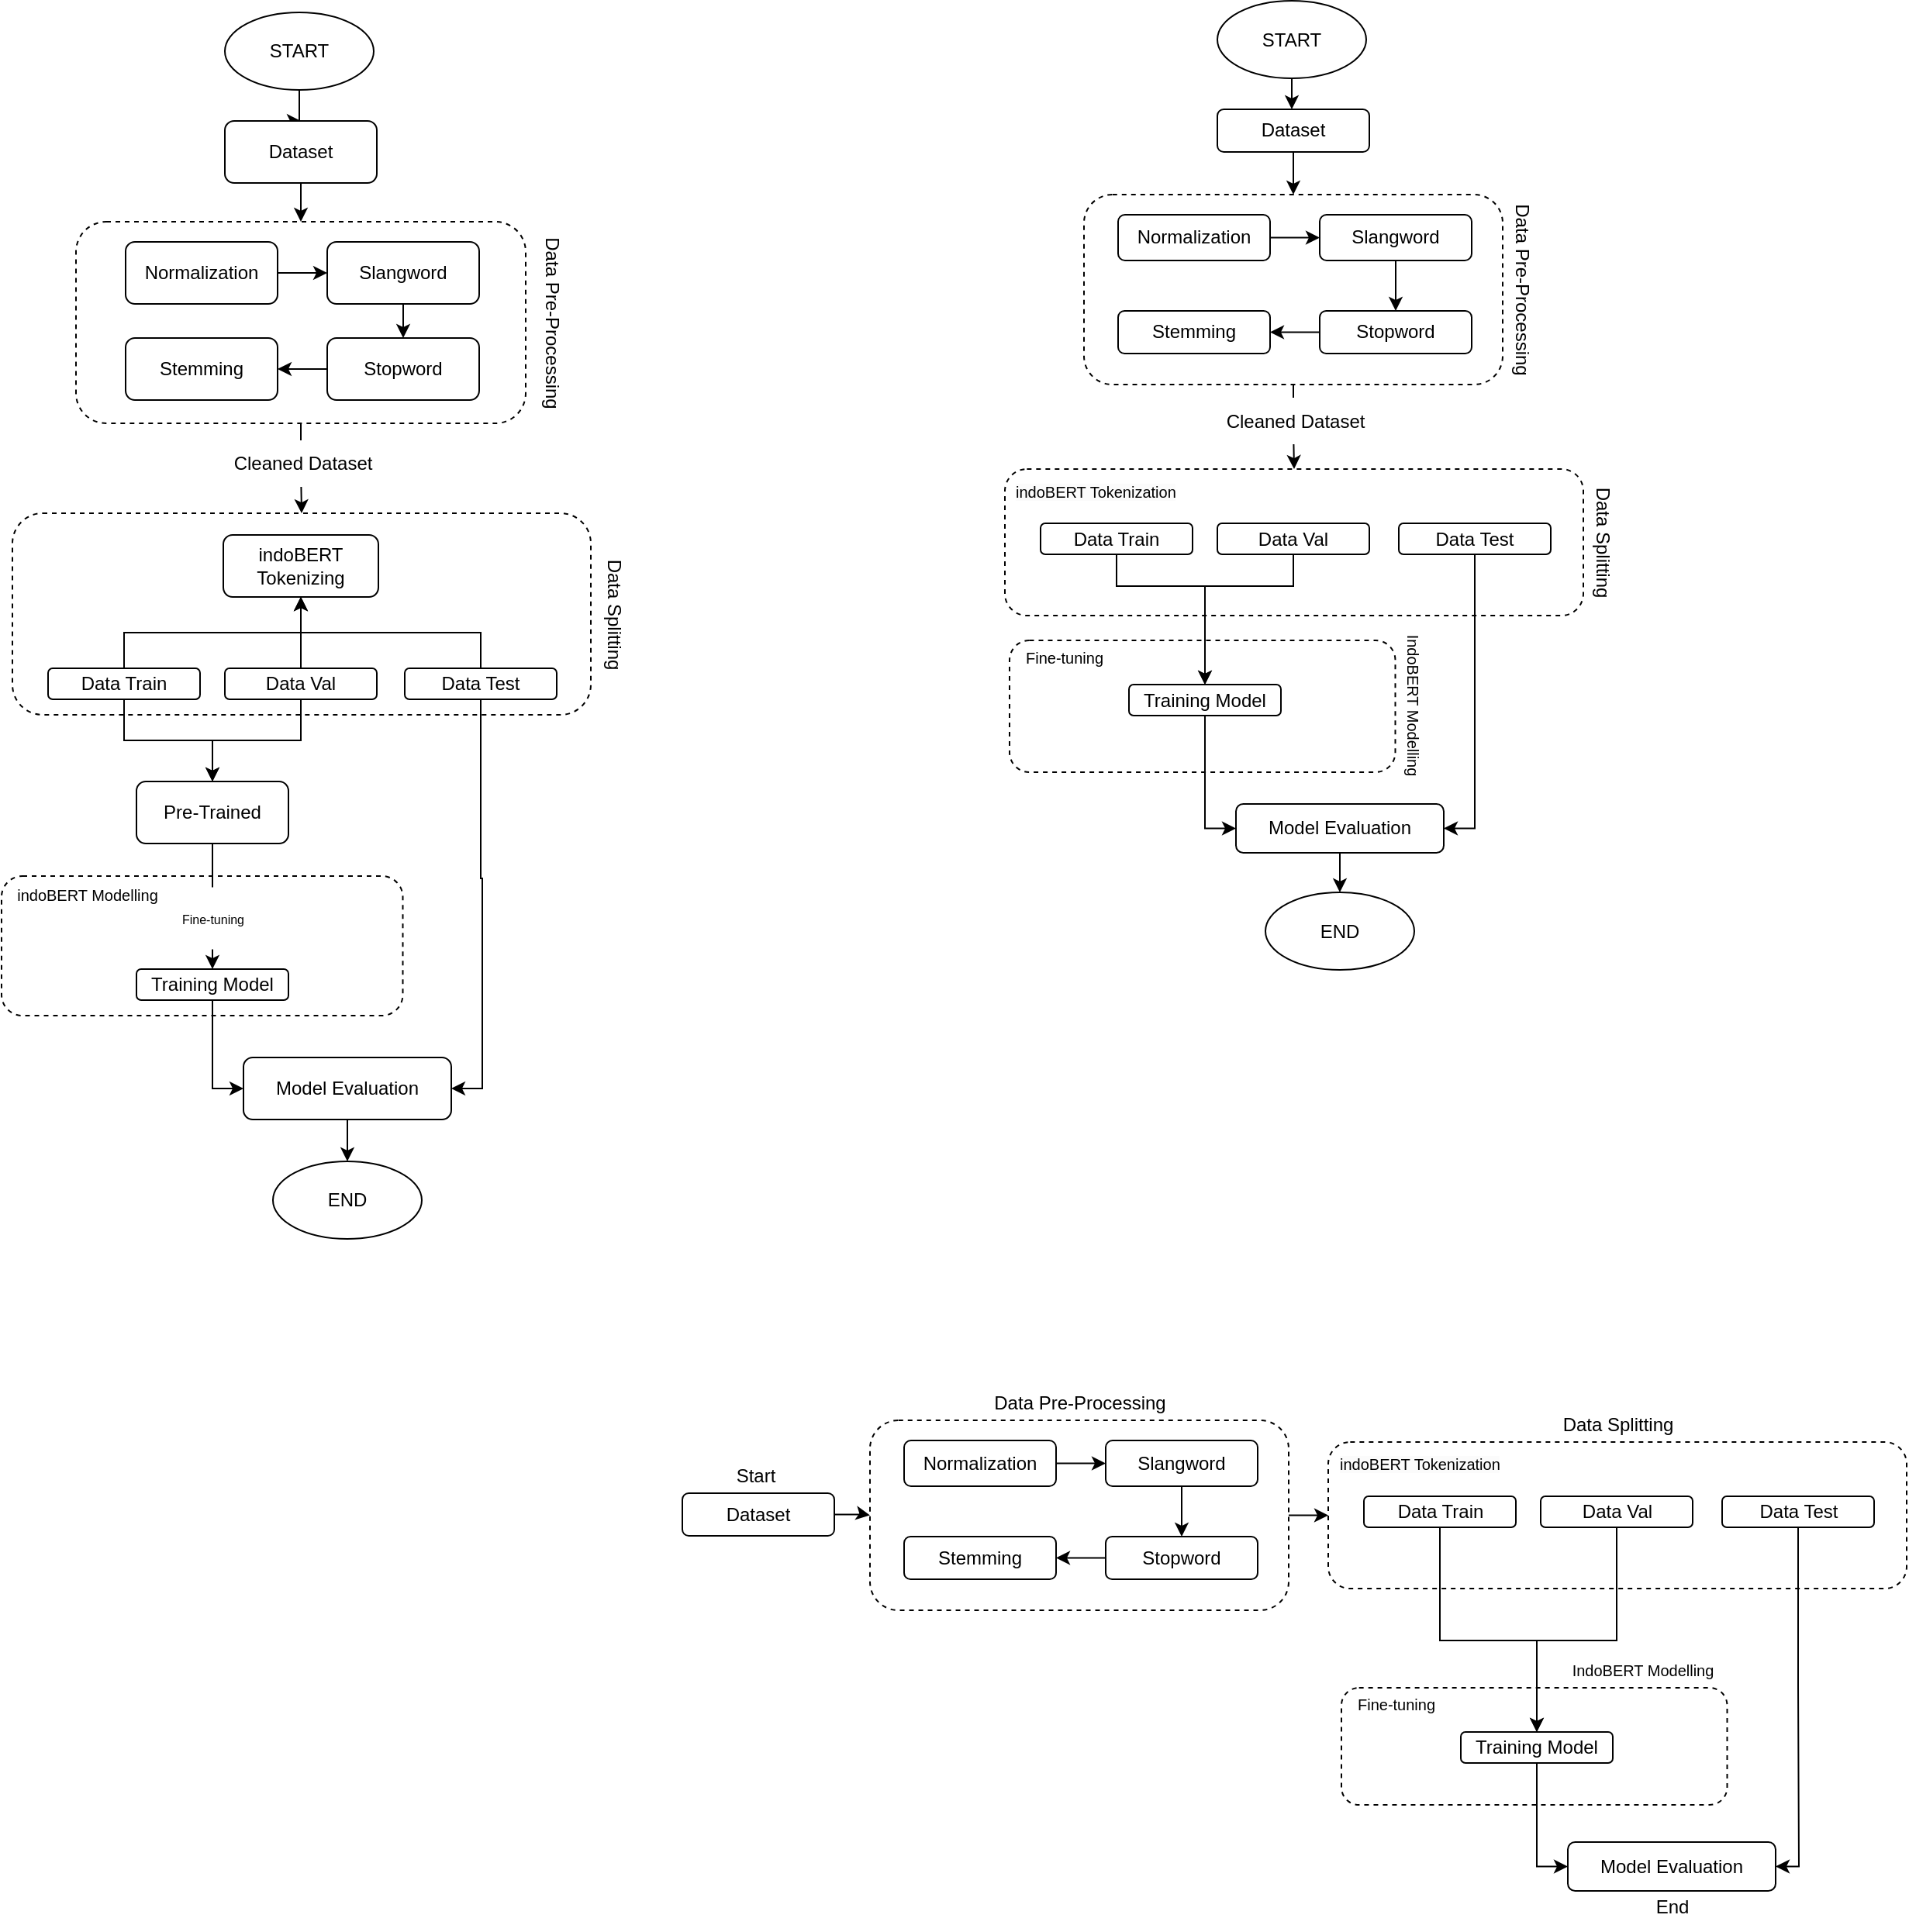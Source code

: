 <mxfile version="26.0.11">
  <diagram name="Halaman-1" id="Rh9S0X4lbpFFFX4t3hqS">
    <mxGraphModel dx="1526" dy="861" grid="1" gridSize="10" guides="1" tooltips="1" connect="1" arrows="1" fold="1" page="1" pageScale="1" pageWidth="827" pageHeight="1169" math="0" shadow="0">
      <root>
        <mxCell id="0" />
        <mxCell id="1" parent="0" />
        <mxCell id="FP82QV8_bXtGrvNH5roQ-3" style="edgeStyle=orthogonalEdgeStyle;rounded=0;orthogonalLoop=1;jettySize=auto;html=1;entryX=0.5;entryY=0;entryDx=0;entryDy=0;" parent="1" source="FP82QV8_bXtGrvNH5roQ-1" target="FP82QV8_bXtGrvNH5roQ-2" edge="1">
          <mxGeometry relative="1" as="geometry" />
        </mxCell>
        <mxCell id="FP82QV8_bXtGrvNH5roQ-1" value="START" style="ellipse;whiteSpace=wrap;html=1;" parent="1" vertex="1">
          <mxGeometry x="354" y="50" width="96" height="50" as="geometry" />
        </mxCell>
        <mxCell id="FP82QV8_bXtGrvNH5roQ-8" style="edgeStyle=orthogonalEdgeStyle;rounded=0;orthogonalLoop=1;jettySize=auto;html=1;entryX=0.5;entryY=0;entryDx=0;entryDy=0;" parent="1" source="FP82QV8_bXtGrvNH5roQ-2" target="FP82QV8_bXtGrvNH5roQ-6" edge="1">
          <mxGeometry relative="1" as="geometry" />
        </mxCell>
        <mxCell id="FP82QV8_bXtGrvNH5roQ-2" value="Dataset" style="rounded=1;whiteSpace=wrap;html=1;" parent="1" vertex="1">
          <mxGeometry x="354" y="120" width="98" height="40" as="geometry" />
        </mxCell>
        <mxCell id="FP82QV8_bXtGrvNH5roQ-24" style="edgeStyle=orthogonalEdgeStyle;rounded=0;orthogonalLoop=1;jettySize=auto;html=1;" parent="1" source="FP82QV8_bXtGrvNH5roQ-6" target="FP82QV8_bXtGrvNH5roQ-19" edge="1">
          <mxGeometry relative="1" as="geometry" />
        </mxCell>
        <mxCell id="FP82QV8_bXtGrvNH5roQ-6" value="" style="rounded=1;whiteSpace=wrap;html=1;dashed=1;" parent="1" vertex="1">
          <mxGeometry x="258" y="185" width="290" height="130" as="geometry" />
        </mxCell>
        <mxCell id="FP82QV8_bXtGrvNH5roQ-9" value="Stemming" style="rounded=1;whiteSpace=wrap;html=1;" parent="1" vertex="1">
          <mxGeometry x="290" y="260" width="98" height="40" as="geometry" />
        </mxCell>
        <mxCell id="FP82QV8_bXtGrvNH5roQ-16" style="edgeStyle=orthogonalEdgeStyle;rounded=0;orthogonalLoop=1;jettySize=auto;html=1;" parent="1" source="FP82QV8_bXtGrvNH5roQ-10" target="FP82QV8_bXtGrvNH5roQ-9" edge="1">
          <mxGeometry relative="1" as="geometry" />
        </mxCell>
        <mxCell id="FP82QV8_bXtGrvNH5roQ-10" value="Stopword" style="rounded=1;whiteSpace=wrap;html=1;" parent="1" vertex="1">
          <mxGeometry x="420" y="260" width="98" height="40" as="geometry" />
        </mxCell>
        <mxCell id="FP82QV8_bXtGrvNH5roQ-15" style="edgeStyle=orthogonalEdgeStyle;rounded=0;orthogonalLoop=1;jettySize=auto;html=1;" parent="1" source="FP82QV8_bXtGrvNH5roQ-11" target="FP82QV8_bXtGrvNH5roQ-10" edge="1">
          <mxGeometry relative="1" as="geometry" />
        </mxCell>
        <mxCell id="FP82QV8_bXtGrvNH5roQ-11" value="Slangword" style="rounded=1;whiteSpace=wrap;html=1;" parent="1" vertex="1">
          <mxGeometry x="420" y="198" width="98" height="40" as="geometry" />
        </mxCell>
        <mxCell id="FP82QV8_bXtGrvNH5roQ-13" style="edgeStyle=orthogonalEdgeStyle;rounded=0;orthogonalLoop=1;jettySize=auto;html=1;" parent="1" source="FP82QV8_bXtGrvNH5roQ-12" target="FP82QV8_bXtGrvNH5roQ-11" edge="1">
          <mxGeometry relative="1" as="geometry" />
        </mxCell>
        <mxCell id="FP82QV8_bXtGrvNH5roQ-12" value="Normalization" style="rounded=1;whiteSpace=wrap;html=1;" parent="1" vertex="1">
          <mxGeometry x="290" y="198" width="98" height="40" as="geometry" />
        </mxCell>
        <mxCell id="FP82QV8_bXtGrvNH5roQ-17" value="Data Pre-Processing" style="text;html=1;align=center;verticalAlign=middle;resizable=0;points=[];autosize=1;strokeColor=none;fillColor=none;rotation=90;" parent="1" vertex="1">
          <mxGeometry x="500" y="235" width="130" height="30" as="geometry" />
        </mxCell>
        <mxCell id="FP82QV8_bXtGrvNH5roQ-19" value="" style="rounded=1;whiteSpace=wrap;html=1;dashed=1;" parent="1" vertex="1">
          <mxGeometry x="217" y="373" width="373" height="130" as="geometry" />
        </mxCell>
        <mxCell id="FP82QV8_bXtGrvNH5roQ-21" value="Cleaned Dataset" style="text;html=1;align=center;verticalAlign=middle;resizable=0;points=[];autosize=1;fillColor=default;" parent="1" vertex="1">
          <mxGeometry x="348.5" y="326" width="110" height="30" as="geometry" />
        </mxCell>
        <mxCell id="FP82QV8_bXtGrvNH5roQ-40" style="edgeStyle=orthogonalEdgeStyle;rounded=0;orthogonalLoop=1;jettySize=auto;html=1;entryX=0.5;entryY=1;entryDx=0;entryDy=0;exitX=0.5;exitY=0;exitDx=0;exitDy=0;" parent="1" source="FP82QV8_bXtGrvNH5roQ-28" target="FP82QV8_bXtGrvNH5roQ-31" edge="1">
          <mxGeometry relative="1" as="geometry">
            <Array as="points">
              <mxPoint x="289" y="450" />
              <mxPoint x="403" y="450" />
            </Array>
          </mxGeometry>
        </mxCell>
        <mxCell id="FP82QV8_bXtGrvNH5roQ-47" style="edgeStyle=orthogonalEdgeStyle;rounded=0;orthogonalLoop=1;jettySize=auto;html=1;" parent="1" source="FP82QV8_bXtGrvNH5roQ-28" target="FP82QV8_bXtGrvNH5roQ-46" edge="1">
          <mxGeometry relative="1" as="geometry" />
        </mxCell>
        <mxCell id="FP82QV8_bXtGrvNH5roQ-28" value="Data Train" style="rounded=1;whiteSpace=wrap;html=1;" parent="1" vertex="1">
          <mxGeometry x="240" y="473" width="98" height="20" as="geometry" />
        </mxCell>
        <mxCell id="FP82QV8_bXtGrvNH5roQ-42" style="edgeStyle=orthogonalEdgeStyle;rounded=0;orthogonalLoop=1;jettySize=auto;html=1;entryX=0.5;entryY=1;entryDx=0;entryDy=0;" parent="1" source="FP82QV8_bXtGrvNH5roQ-29" target="FP82QV8_bXtGrvNH5roQ-31" edge="1">
          <mxGeometry relative="1" as="geometry" />
        </mxCell>
        <mxCell id="FP82QV8_bXtGrvNH5roQ-48" style="edgeStyle=orthogonalEdgeStyle;rounded=0;orthogonalLoop=1;jettySize=auto;html=1;entryX=0.5;entryY=0;entryDx=0;entryDy=0;" parent="1" source="FP82QV8_bXtGrvNH5roQ-29" target="FP82QV8_bXtGrvNH5roQ-46" edge="1">
          <mxGeometry relative="1" as="geometry" />
        </mxCell>
        <mxCell id="FP82QV8_bXtGrvNH5roQ-29" value="Data Val" style="rounded=1;whiteSpace=wrap;html=1;" parent="1" vertex="1">
          <mxGeometry x="354" y="473" width="98" height="20" as="geometry" />
        </mxCell>
        <mxCell id="FP82QV8_bXtGrvNH5roQ-39" style="edgeStyle=orthogonalEdgeStyle;rounded=0;orthogonalLoop=1;jettySize=auto;html=1;entryX=0.5;entryY=1;entryDx=0;entryDy=0;exitX=0.5;exitY=0;exitDx=0;exitDy=0;" parent="1" source="FP82QV8_bXtGrvNH5roQ-30" target="FP82QV8_bXtGrvNH5roQ-31" edge="1">
          <mxGeometry relative="1" as="geometry">
            <Array as="points">
              <mxPoint x="519" y="450" />
              <mxPoint x="403" y="450" />
            </Array>
          </mxGeometry>
        </mxCell>
        <mxCell id="FP82QV8_bXtGrvNH5roQ-66" style="edgeStyle=orthogonalEdgeStyle;rounded=0;orthogonalLoop=1;jettySize=auto;html=1;entryX=1;entryY=0.5;entryDx=0;entryDy=0;exitX=0.5;exitY=1;exitDx=0;exitDy=0;" parent="1" source="FP82QV8_bXtGrvNH5roQ-30" target="FP82QV8_bXtGrvNH5roQ-63" edge="1">
          <mxGeometry relative="1" as="geometry" />
        </mxCell>
        <mxCell id="FP82QV8_bXtGrvNH5roQ-30" value="Data Test" style="rounded=1;whiteSpace=wrap;html=1;" parent="1" vertex="1">
          <mxGeometry x="470" y="473" width="98" height="20" as="geometry" />
        </mxCell>
        <mxCell id="FP82QV8_bXtGrvNH5roQ-31" value="indoBERT Tokenizing" style="rounded=1;whiteSpace=wrap;html=1;" parent="1" vertex="1">
          <mxGeometry x="353" y="387" width="100" height="40" as="geometry" />
        </mxCell>
        <mxCell id="FP82QV8_bXtGrvNH5roQ-35" value="Data Splitting" style="text;html=1;align=center;verticalAlign=middle;resizable=0;points=[];autosize=1;strokeColor=none;fillColor=none;rotation=90;" parent="1" vertex="1">
          <mxGeometry x="560" y="423" width="90" height="30" as="geometry" />
        </mxCell>
        <mxCell id="FP82QV8_bXtGrvNH5roQ-52" style="edgeStyle=orthogonalEdgeStyle;rounded=0;orthogonalLoop=1;jettySize=auto;html=1;entryX=0.5;entryY=0;entryDx=0;entryDy=0;" parent="1" source="FP82QV8_bXtGrvNH5roQ-46" target="FP82QV8_bXtGrvNH5roQ-51" edge="1">
          <mxGeometry relative="1" as="geometry" />
        </mxCell>
        <mxCell id="FP82QV8_bXtGrvNH5roQ-46" value="Pre-Trained" style="rounded=1;whiteSpace=wrap;html=1;" parent="1" vertex="1">
          <mxGeometry x="297" y="546" width="98" height="40" as="geometry" />
        </mxCell>
        <mxCell id="FP82QV8_bXtGrvNH5roQ-49" value="" style="rounded=1;whiteSpace=wrap;html=1;dashed=1;fillColor=none;" parent="1" vertex="1">
          <mxGeometry x="210" y="607" width="258.75" height="90" as="geometry" />
        </mxCell>
        <mxCell id="FP82QV8_bXtGrvNH5roQ-65" style="edgeStyle=orthogonalEdgeStyle;rounded=0;orthogonalLoop=1;jettySize=auto;html=1;entryX=0;entryY=0.5;entryDx=0;entryDy=0;" parent="1" source="FP82QV8_bXtGrvNH5roQ-51" target="FP82QV8_bXtGrvNH5roQ-63" edge="1">
          <mxGeometry relative="1" as="geometry" />
        </mxCell>
        <mxCell id="FP82QV8_bXtGrvNH5roQ-51" value="Training Model" style="rounded=1;whiteSpace=wrap;html=1;" parent="1" vertex="1">
          <mxGeometry x="297" y="667" width="98" height="20" as="geometry" />
        </mxCell>
        <mxCell id="FP82QV8_bXtGrvNH5roQ-53" value="&lt;font style=&quot;font-size: 10px;&quot;&gt;indoBERT Modelling&lt;/font&gt;" style="text;html=1;align=center;verticalAlign=middle;resizable=0;points=[];autosize=1;strokeColor=none;fillColor=none;rotation=0;" parent="1" vertex="1">
          <mxGeometry x="210" y="604" width="110" height="30" as="geometry" />
        </mxCell>
        <mxCell id="FP82QV8_bXtGrvNH5roQ-56" value="&lt;p style=&quot;line-height: 50%;&quot;&gt;&lt;font style=&quot;font-size: 8px;&quot;&gt;Fine-tuning&lt;/font&gt;&lt;/p&gt;" style="text;html=1;align=center;verticalAlign=middle;resizable=0;points=[];autosize=1;fillColor=default;strokeWidth=0;" parent="1" vertex="1">
          <mxGeometry x="316" y="614" width="60" height="40" as="geometry" />
        </mxCell>
        <mxCell id="FP82QV8_bXtGrvNH5roQ-68" style="edgeStyle=orthogonalEdgeStyle;rounded=0;orthogonalLoop=1;jettySize=auto;html=1;entryX=0.5;entryY=0;entryDx=0;entryDy=0;" parent="1" source="FP82QV8_bXtGrvNH5roQ-63" target="FP82QV8_bXtGrvNH5roQ-67" edge="1">
          <mxGeometry relative="1" as="geometry" />
        </mxCell>
        <mxCell id="FP82QV8_bXtGrvNH5roQ-63" value="Model Evaluation" style="rounded=1;whiteSpace=wrap;html=1;" parent="1" vertex="1">
          <mxGeometry x="366" y="724" width="134" height="40" as="geometry" />
        </mxCell>
        <mxCell id="FP82QV8_bXtGrvNH5roQ-67" value="END" style="ellipse;whiteSpace=wrap;html=1;" parent="1" vertex="1">
          <mxGeometry x="385" y="791" width="96" height="50" as="geometry" />
        </mxCell>
        <mxCell id="rMDRcAtH7lMO4UtLbahO-1" style="edgeStyle=orthogonalEdgeStyle;rounded=0;orthogonalLoop=1;jettySize=auto;html=1;entryX=0.489;entryY=0.016;entryDx=0;entryDy=0;entryPerimeter=0;" parent="1" source="rMDRcAtH7lMO4UtLbahO-2" target="rMDRcAtH7lMO4UtLbahO-4" edge="1">
          <mxGeometry relative="1" as="geometry" />
        </mxCell>
        <mxCell id="rMDRcAtH7lMO4UtLbahO-2" value="START" style="ellipse;whiteSpace=wrap;html=1;" parent="1" vertex="1">
          <mxGeometry x="994" y="42.5" width="96" height="50" as="geometry" />
        </mxCell>
        <mxCell id="rMDRcAtH7lMO4UtLbahO-3" style="edgeStyle=orthogonalEdgeStyle;rounded=0;orthogonalLoop=1;jettySize=auto;html=1;entryX=0.5;entryY=0;entryDx=0;entryDy=0;" parent="1" source="rMDRcAtH7lMO4UtLbahO-4" target="rMDRcAtH7lMO4UtLbahO-6" edge="1">
          <mxGeometry relative="1" as="geometry" />
        </mxCell>
        <mxCell id="rMDRcAtH7lMO4UtLbahO-4" value="Dataset" style="rounded=1;whiteSpace=wrap;html=1;" parent="1" vertex="1">
          <mxGeometry x="994" y="112.5" width="98" height="27.5" as="geometry" />
        </mxCell>
        <mxCell id="rMDRcAtH7lMO4UtLbahO-5" style="edgeStyle=orthogonalEdgeStyle;rounded=0;orthogonalLoop=1;jettySize=auto;html=1;" parent="1" source="rMDRcAtH7lMO4UtLbahO-6" target="rMDRcAtH7lMO4UtLbahO-15" edge="1">
          <mxGeometry relative="1" as="geometry" />
        </mxCell>
        <mxCell id="rMDRcAtH7lMO4UtLbahO-6" value="" style="rounded=1;whiteSpace=wrap;html=1;dashed=1;" parent="1" vertex="1">
          <mxGeometry x="908" y="167.5" width="270" height="122.5" as="geometry" />
        </mxCell>
        <mxCell id="rMDRcAtH7lMO4UtLbahO-7" value="Stemming" style="rounded=1;whiteSpace=wrap;html=1;" parent="1" vertex="1">
          <mxGeometry x="930" y="242.5" width="98" height="27.5" as="geometry" />
        </mxCell>
        <mxCell id="rMDRcAtH7lMO4UtLbahO-8" style="edgeStyle=orthogonalEdgeStyle;rounded=0;orthogonalLoop=1;jettySize=auto;html=1;" parent="1" source="rMDRcAtH7lMO4UtLbahO-9" target="rMDRcAtH7lMO4UtLbahO-7" edge="1">
          <mxGeometry relative="1" as="geometry" />
        </mxCell>
        <mxCell id="rMDRcAtH7lMO4UtLbahO-9" value="Stopword" style="rounded=1;whiteSpace=wrap;html=1;" parent="1" vertex="1">
          <mxGeometry x="1060" y="242.5" width="98" height="27.5" as="geometry" />
        </mxCell>
        <mxCell id="rMDRcAtH7lMO4UtLbahO-10" style="edgeStyle=orthogonalEdgeStyle;rounded=0;orthogonalLoop=1;jettySize=auto;html=1;" parent="1" source="rMDRcAtH7lMO4UtLbahO-11" target="rMDRcAtH7lMO4UtLbahO-9" edge="1">
          <mxGeometry relative="1" as="geometry" />
        </mxCell>
        <mxCell id="rMDRcAtH7lMO4UtLbahO-11" value="Slangword" style="rounded=1;whiteSpace=wrap;html=1;" parent="1" vertex="1">
          <mxGeometry x="1060" y="180.5" width="98" height="29.5" as="geometry" />
        </mxCell>
        <mxCell id="rMDRcAtH7lMO4UtLbahO-12" style="edgeStyle=orthogonalEdgeStyle;rounded=0;orthogonalLoop=1;jettySize=auto;html=1;" parent="1" source="rMDRcAtH7lMO4UtLbahO-13" target="rMDRcAtH7lMO4UtLbahO-11" edge="1">
          <mxGeometry relative="1" as="geometry" />
        </mxCell>
        <mxCell id="rMDRcAtH7lMO4UtLbahO-13" value="Normalization" style="rounded=1;whiteSpace=wrap;html=1;" parent="1" vertex="1">
          <mxGeometry x="930" y="180.5" width="98" height="29.5" as="geometry" />
        </mxCell>
        <mxCell id="rMDRcAtH7lMO4UtLbahO-14" value="Data Pre-Processing" style="text;html=1;align=center;verticalAlign=middle;resizable=0;points=[];autosize=1;strokeColor=none;fillColor=none;rotation=90;" parent="1" vertex="1">
          <mxGeometry x="1126" y="213.5" width="130" height="30" as="geometry" />
        </mxCell>
        <mxCell id="rMDRcAtH7lMO4UtLbahO-15" value="" style="rounded=1;whiteSpace=wrap;html=1;dashed=1;" parent="1" vertex="1">
          <mxGeometry x="857" y="344.5" width="373" height="94.5" as="geometry" />
        </mxCell>
        <mxCell id="rMDRcAtH7lMO4UtLbahO-16" value="Cleaned Dataset" style="text;html=1;align=center;verticalAlign=middle;resizable=0;points=[];autosize=1;fillColor=default;" parent="1" vertex="1">
          <mxGeometry x="988.5" y="298.5" width="110" height="30" as="geometry" />
        </mxCell>
        <mxCell id="rMDRcAtH7lMO4UtLbahO-18" style="edgeStyle=orthogonalEdgeStyle;rounded=0;orthogonalLoop=1;jettySize=auto;html=1;entryX=0.5;entryY=0;entryDx=0;entryDy=0;" parent="1" source="rMDRcAtH7lMO4UtLbahO-19" target="rMDRcAtH7lMO4UtLbahO-32" edge="1">
          <mxGeometry relative="1" as="geometry">
            <mxPoint x="986" y="470" as="targetPoint" />
            <Array as="points">
              <mxPoint x="929" y="420" />
              <mxPoint x="986" y="420" />
            </Array>
          </mxGeometry>
        </mxCell>
        <mxCell id="rMDRcAtH7lMO4UtLbahO-19" value="Data Train" style="rounded=1;whiteSpace=wrap;html=1;" parent="1" vertex="1">
          <mxGeometry x="880" y="379.5" width="98" height="20" as="geometry" />
        </mxCell>
        <mxCell id="rMDRcAtH7lMO4UtLbahO-21" style="edgeStyle=orthogonalEdgeStyle;rounded=0;orthogonalLoop=1;jettySize=auto;html=1;entryX=0.5;entryY=0;entryDx=0;entryDy=0;" parent="1" source="rMDRcAtH7lMO4UtLbahO-22" target="rMDRcAtH7lMO4UtLbahO-32" edge="1">
          <mxGeometry relative="1" as="geometry">
            <mxPoint x="986" y="470" as="targetPoint" />
            <Array as="points">
              <mxPoint x="1043" y="420" />
              <mxPoint x="986" y="420" />
            </Array>
          </mxGeometry>
        </mxCell>
        <mxCell id="rMDRcAtH7lMO4UtLbahO-22" value="Data Val" style="rounded=1;whiteSpace=wrap;html=1;" parent="1" vertex="1">
          <mxGeometry x="994" y="379.5" width="98" height="20" as="geometry" />
        </mxCell>
        <mxCell id="rMDRcAtH7lMO4UtLbahO-24" style="edgeStyle=orthogonalEdgeStyle;rounded=0;orthogonalLoop=1;jettySize=auto;html=1;entryX=1;entryY=0.5;entryDx=0;entryDy=0;exitX=0.5;exitY=1;exitDx=0;exitDy=0;" parent="1" source="rMDRcAtH7lMO4UtLbahO-25" target="rMDRcAtH7lMO4UtLbahO-36" edge="1">
          <mxGeometry relative="1" as="geometry" />
        </mxCell>
        <mxCell id="rMDRcAtH7lMO4UtLbahO-25" value="Data Test" style="rounded=1;whiteSpace=wrap;html=1;" parent="1" vertex="1">
          <mxGeometry x="1111" y="379.5" width="98" height="20" as="geometry" />
        </mxCell>
        <mxCell id="rMDRcAtH7lMO4UtLbahO-27" value="Data Splitting" style="text;html=1;align=center;verticalAlign=middle;resizable=0;points=[];autosize=1;strokeColor=none;fillColor=none;rotation=90;" parent="1" vertex="1">
          <mxGeometry x="1198" y="376.5" width="90" height="30" as="geometry" />
        </mxCell>
        <mxCell id="rMDRcAtH7lMO4UtLbahO-30" value="" style="rounded=1;whiteSpace=wrap;html=1;dashed=1;fillColor=none;" parent="1" vertex="1">
          <mxGeometry x="860" y="455" width="248.75" height="85" as="geometry" />
        </mxCell>
        <mxCell id="rMDRcAtH7lMO4UtLbahO-31" style="edgeStyle=orthogonalEdgeStyle;rounded=0;orthogonalLoop=1;jettySize=auto;html=1;entryX=0;entryY=0.5;entryDx=0;entryDy=0;" parent="1" source="rMDRcAtH7lMO4UtLbahO-32" target="rMDRcAtH7lMO4UtLbahO-36" edge="1">
          <mxGeometry relative="1" as="geometry" />
        </mxCell>
        <mxCell id="rMDRcAtH7lMO4UtLbahO-32" value="Training Model" style="rounded=1;whiteSpace=wrap;html=1;" parent="1" vertex="1">
          <mxGeometry x="937" y="483.5" width="98" height="20" as="geometry" />
        </mxCell>
        <mxCell id="rMDRcAtH7lMO4UtLbahO-33" value="&lt;font style=&quot;font-size: 10px;&quot;&gt;Fine-tuning&lt;/font&gt;" style="text;html=1;align=center;verticalAlign=middle;resizable=0;points=[];autosize=1;strokeColor=none;fillColor=none;rotation=0;" parent="1" vertex="1">
          <mxGeometry x="860" y="450.5" width="70" height="30" as="geometry" />
        </mxCell>
        <mxCell id="rMDRcAtH7lMO4UtLbahO-35" style="edgeStyle=orthogonalEdgeStyle;rounded=0;orthogonalLoop=1;jettySize=auto;html=1;entryX=0.5;entryY=0;entryDx=0;entryDy=0;" parent="1" source="rMDRcAtH7lMO4UtLbahO-36" target="rMDRcAtH7lMO4UtLbahO-37" edge="1">
          <mxGeometry relative="1" as="geometry" />
        </mxCell>
        <mxCell id="rMDRcAtH7lMO4UtLbahO-36" value="Model Evaluation" style="rounded=1;whiteSpace=wrap;html=1;" parent="1" vertex="1">
          <mxGeometry x="1006" y="560.5" width="134" height="31.5" as="geometry" />
        </mxCell>
        <mxCell id="rMDRcAtH7lMO4UtLbahO-37" value="END" style="ellipse;whiteSpace=wrap;html=1;" parent="1" vertex="1">
          <mxGeometry x="1025" y="617.5" width="96" height="50" as="geometry" />
        </mxCell>
        <mxCell id="rMDRcAtH7lMO4UtLbahO-38" value="&lt;span style=&quot;color: rgb(0, 0, 0); font-family: Helvetica; font-size: 10px; font-style: normal; font-variant-ligatures: normal; font-variant-caps: normal; font-weight: 400; letter-spacing: normal; orphans: 2; text-align: center; text-indent: 0px; text-transform: none; widows: 2; word-spacing: 0px; -webkit-text-stroke-width: 0px; white-space: nowrap; background-color: rgb(251, 251, 251); text-decoration-thickness: initial; text-decoration-style: initial; text-decoration-color: initial; display: inline !important; float: none;&quot;&gt;indoBERT Tokenization&lt;/span&gt;" style="text;whiteSpace=wrap;html=1;" parent="1" vertex="1">
          <mxGeometry x="862" y="344.5" width="120" height="40" as="geometry" />
        </mxCell>
        <mxCell id="rMDRcAtH7lMO4UtLbahO-40" value="&lt;span style=&quot;font-size: 10px;&quot;&gt;IndoBERT Modelling&lt;/span&gt;" style="text;html=1;align=center;verticalAlign=middle;resizable=0;points=[];autosize=1;strokeColor=none;fillColor=none;rotation=90;" parent="1" vertex="1">
          <mxGeometry x="1066" y="481.5" width="110" height="30" as="geometry" />
        </mxCell>
        <mxCell id="rMDRcAtH7lMO4UtLbahO-43" style="edgeStyle=orthogonalEdgeStyle;rounded=0;orthogonalLoop=1;jettySize=auto;html=1;entryX=0;entryY=0.5;entryDx=0;entryDy=0;" parent="1" source="rMDRcAtH7lMO4UtLbahO-44" target="rMDRcAtH7lMO4UtLbahO-46" edge="1">
          <mxGeometry relative="1" as="geometry">
            <mxPoint x="770" y="993.25" as="targetPoint" />
          </mxGeometry>
        </mxCell>
        <mxCell id="rMDRcAtH7lMO4UtLbahO-44" value="Dataset" style="rounded=1;whiteSpace=wrap;html=1;" parent="1" vertex="1">
          <mxGeometry x="649" y="1005" width="98" height="27.5" as="geometry" />
        </mxCell>
        <mxCell id="rMDRcAtH7lMO4UtLbahO-45" style="edgeStyle=orthogonalEdgeStyle;rounded=0;orthogonalLoop=1;jettySize=auto;html=1;" parent="1" source="rMDRcAtH7lMO4UtLbahO-46" target="rMDRcAtH7lMO4UtLbahO-55" edge="1">
          <mxGeometry relative="1" as="geometry" />
        </mxCell>
        <mxCell id="rMDRcAtH7lMO4UtLbahO-46" value="" style="rounded=1;whiteSpace=wrap;html=1;dashed=1;" parent="1" vertex="1">
          <mxGeometry x="770" y="958" width="270" height="122.5" as="geometry" />
        </mxCell>
        <mxCell id="rMDRcAtH7lMO4UtLbahO-47" value="Stemming" style="rounded=1;whiteSpace=wrap;html=1;" parent="1" vertex="1">
          <mxGeometry x="792" y="1033" width="98" height="27.5" as="geometry" />
        </mxCell>
        <mxCell id="rMDRcAtH7lMO4UtLbahO-48" style="edgeStyle=orthogonalEdgeStyle;rounded=0;orthogonalLoop=1;jettySize=auto;html=1;" parent="1" source="rMDRcAtH7lMO4UtLbahO-49" target="rMDRcAtH7lMO4UtLbahO-47" edge="1">
          <mxGeometry relative="1" as="geometry" />
        </mxCell>
        <mxCell id="rMDRcAtH7lMO4UtLbahO-49" value="Stopword" style="rounded=1;whiteSpace=wrap;html=1;" parent="1" vertex="1">
          <mxGeometry x="922" y="1033" width="98" height="27.5" as="geometry" />
        </mxCell>
        <mxCell id="rMDRcAtH7lMO4UtLbahO-50" style="edgeStyle=orthogonalEdgeStyle;rounded=0;orthogonalLoop=1;jettySize=auto;html=1;" parent="1" source="rMDRcAtH7lMO4UtLbahO-51" target="rMDRcAtH7lMO4UtLbahO-49" edge="1">
          <mxGeometry relative="1" as="geometry" />
        </mxCell>
        <mxCell id="rMDRcAtH7lMO4UtLbahO-51" value="Slangword" style="rounded=1;whiteSpace=wrap;html=1;" parent="1" vertex="1">
          <mxGeometry x="922" y="971" width="98" height="29.5" as="geometry" />
        </mxCell>
        <mxCell id="rMDRcAtH7lMO4UtLbahO-52" style="edgeStyle=orthogonalEdgeStyle;rounded=0;orthogonalLoop=1;jettySize=auto;html=1;" parent="1" source="rMDRcAtH7lMO4UtLbahO-53" target="rMDRcAtH7lMO4UtLbahO-51" edge="1">
          <mxGeometry relative="1" as="geometry" />
        </mxCell>
        <mxCell id="rMDRcAtH7lMO4UtLbahO-53" value="Normalization" style="rounded=1;whiteSpace=wrap;html=1;" parent="1" vertex="1">
          <mxGeometry x="792" y="971" width="98" height="29.5" as="geometry" />
        </mxCell>
        <mxCell id="rMDRcAtH7lMO4UtLbahO-54" value="Data Pre-Processing" style="text;html=1;align=center;verticalAlign=middle;resizable=0;points=[];autosize=1;strokeColor=none;fillColor=none;rotation=0;" parent="1" vertex="1">
          <mxGeometry x="840" y="932" width="130" height="30" as="geometry" />
        </mxCell>
        <mxCell id="rMDRcAtH7lMO4UtLbahO-55" value="" style="rounded=1;whiteSpace=wrap;html=1;dashed=1;" parent="1" vertex="1">
          <mxGeometry x="1065.5" y="972" width="373" height="94.5" as="geometry" />
        </mxCell>
        <mxCell id="rMDRcAtH7lMO4UtLbahO-57" style="edgeStyle=orthogonalEdgeStyle;rounded=0;orthogonalLoop=1;jettySize=auto;html=1;entryX=0.5;entryY=0;entryDx=0;entryDy=0;exitX=0.5;exitY=1;exitDx=0;exitDy=0;" parent="1" source="rMDRcAtH7lMO4UtLbahO-58" target="rMDRcAtH7lMO4UtLbahO-66" edge="1">
          <mxGeometry relative="1" as="geometry">
            <mxPoint x="547" y="1397.5" as="targetPoint" />
            <Array as="points">
              <mxPoint x="1138" y="1100" />
              <mxPoint x="1200" y="1100" />
            </Array>
            <mxPoint x="1049.5" y="1027" as="sourcePoint" />
          </mxGeometry>
        </mxCell>
        <mxCell id="rMDRcAtH7lMO4UtLbahO-58" value="Data Train" style="rounded=1;whiteSpace=wrap;html=1;" parent="1" vertex="1">
          <mxGeometry x="1088.5" y="1007" width="98" height="20" as="geometry" />
        </mxCell>
        <mxCell id="rMDRcAtH7lMO4UtLbahO-59" style="edgeStyle=orthogonalEdgeStyle;rounded=0;orthogonalLoop=1;jettySize=auto;html=1;entryX=0.5;entryY=0;entryDx=0;entryDy=0;" parent="1" source="rMDRcAtH7lMO4UtLbahO-60" target="rMDRcAtH7lMO4UtLbahO-66" edge="1">
          <mxGeometry relative="1" as="geometry">
            <mxPoint x="635" y="1397.5" as="targetPoint" />
            <Array as="points">
              <mxPoint x="1252" y="1100" />
              <mxPoint x="1200" y="1100" />
            </Array>
          </mxGeometry>
        </mxCell>
        <mxCell id="rMDRcAtH7lMO4UtLbahO-60" value="Data Val" style="rounded=1;whiteSpace=wrap;html=1;" parent="1" vertex="1">
          <mxGeometry x="1202.5" y="1007" width="98" height="20" as="geometry" />
        </mxCell>
        <mxCell id="rMDRcAtH7lMO4UtLbahO-61" style="edgeStyle=orthogonalEdgeStyle;rounded=0;orthogonalLoop=1;jettySize=auto;html=1;entryX=1;entryY=0.5;entryDx=0;entryDy=0;exitX=0.5;exitY=1;exitDx=0;exitDy=0;" parent="1" source="rMDRcAtH7lMO4UtLbahO-62" target="rMDRcAtH7lMO4UtLbahO-69" edge="1">
          <mxGeometry relative="1" as="geometry">
            <Array as="points">
              <mxPoint x="1369" y="1129" />
              <mxPoint x="1369" y="1246" />
            </Array>
          </mxGeometry>
        </mxCell>
        <mxCell id="rMDRcAtH7lMO4UtLbahO-62" value="Data Test" style="rounded=1;whiteSpace=wrap;html=1;" parent="1" vertex="1">
          <mxGeometry x="1319.5" y="1007" width="98" height="20" as="geometry" />
        </mxCell>
        <mxCell id="rMDRcAtH7lMO4UtLbahO-63" value="Data Splitting" style="text;html=1;align=center;verticalAlign=middle;resizable=0;points=[];autosize=1;strokeColor=none;fillColor=none;rotation=0;" parent="1" vertex="1">
          <mxGeometry x="1206.5" y="946" width="90" height="30" as="geometry" />
        </mxCell>
        <mxCell id="rMDRcAtH7lMO4UtLbahO-64" value="" style="rounded=1;whiteSpace=wrap;html=1;dashed=1;fillColor=none;" parent="1" vertex="1">
          <mxGeometry x="1074" y="1130.5" width="248.75" height="75.5" as="geometry" />
        </mxCell>
        <mxCell id="rMDRcAtH7lMO4UtLbahO-65" style="edgeStyle=orthogonalEdgeStyle;rounded=0;orthogonalLoop=1;jettySize=auto;html=1;entryX=0;entryY=0.5;entryDx=0;entryDy=0;" parent="1" source="rMDRcAtH7lMO4UtLbahO-66" target="rMDRcAtH7lMO4UtLbahO-69" edge="1">
          <mxGeometry relative="1" as="geometry" />
        </mxCell>
        <mxCell id="rMDRcAtH7lMO4UtLbahO-66" value="Training Model" style="rounded=1;whiteSpace=wrap;html=1;" parent="1" vertex="1">
          <mxGeometry x="1151" y="1159" width="98" height="20" as="geometry" />
        </mxCell>
        <mxCell id="rMDRcAtH7lMO4UtLbahO-67" value="&lt;font style=&quot;font-size: 10px;&quot;&gt;Fine-tuning&lt;/font&gt;" style="text;html=1;align=center;verticalAlign=middle;resizable=0;points=[];autosize=1;strokeColor=none;fillColor=none;rotation=0;" parent="1" vertex="1">
          <mxGeometry x="1074" y="1126" width="70" height="30" as="geometry" />
        </mxCell>
        <mxCell id="rMDRcAtH7lMO4UtLbahO-69" value="Model Evaluation" style="rounded=1;whiteSpace=wrap;html=1;" parent="1" vertex="1">
          <mxGeometry x="1220" y="1230" width="134" height="31.5" as="geometry" />
        </mxCell>
        <mxCell id="rMDRcAtH7lMO4UtLbahO-71" value="&lt;span style=&quot;color: rgb(0, 0, 0); font-family: Helvetica; font-size: 10px; font-style: normal; font-variant-ligatures: normal; font-variant-caps: normal; font-weight: 400; letter-spacing: normal; orphans: 2; text-align: center; text-indent: 0px; text-transform: none; widows: 2; word-spacing: 0px; -webkit-text-stroke-width: 0px; white-space: nowrap; background-color: rgb(251, 251, 251); text-decoration-thickness: initial; text-decoration-style: initial; text-decoration-color: initial; display: inline !important; float: none;&quot;&gt;indoBERT Tokenization&lt;/span&gt;" style="text;whiteSpace=wrap;html=1;" parent="1" vertex="1">
          <mxGeometry x="1070.5" y="972" width="120" height="40" as="geometry" />
        </mxCell>
        <mxCell id="rMDRcAtH7lMO4UtLbahO-72" value="&lt;span style=&quot;font-size: 10px;&quot;&gt;IndoBERT Modelling&lt;/span&gt;" style="text;html=1;align=center;verticalAlign=middle;resizable=0;points=[];autosize=1;strokeColor=none;fillColor=none;rotation=0;" parent="1" vertex="1">
          <mxGeometry x="1212.75" y="1103.5" width="110" height="30" as="geometry" />
        </mxCell>
        <mxCell id="UkURuy6Hivtn6hIGwWs8-2" value="Start" style="text;html=1;align=center;verticalAlign=middle;resizable=0;points=[];autosize=1;strokeColor=none;fillColor=none;" vertex="1" parent="1">
          <mxGeometry x="671" y="979" width="50" height="30" as="geometry" />
        </mxCell>
        <mxCell id="UkURuy6Hivtn6hIGwWs8-3" value="End" style="text;html=1;align=center;verticalAlign=middle;resizable=0;points=[];autosize=1;strokeColor=none;fillColor=none;" vertex="1" parent="1">
          <mxGeometry x="1267" y="1257" width="40" height="30" as="geometry" />
        </mxCell>
      </root>
    </mxGraphModel>
  </diagram>
</mxfile>
